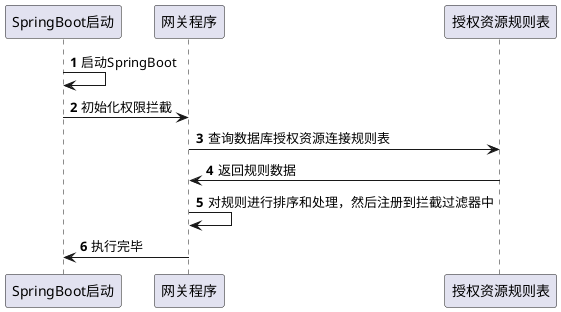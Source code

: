 @startuml
'https://plantuml.com/sequence-diagram

autonumber

participant SpringBoot启动 as SB
participant 网关程序 as G
participant 授权资源规则表 as R

SB -> SB: 启动SpringBoot
SB -> G: 初始化权限拦截
G -> R: 查询数据库授权资源连接规则表
R -> G: 返回规则数据
G -> G: 对规则进行排序和处理，然后注册到拦截过滤器中
G -> SB: 执行完毕

@enduml